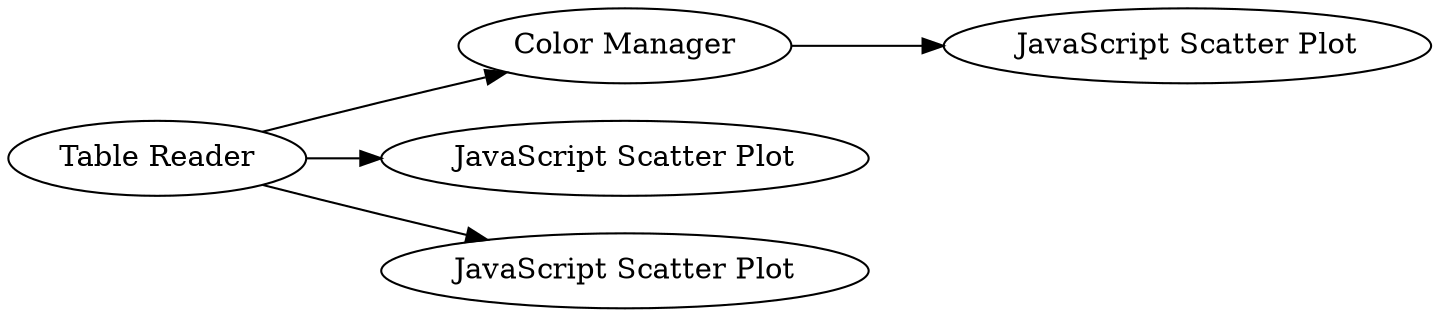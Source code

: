digraph {
	3 [label="Color Manager"]
	9 [label="JavaScript Scatter Plot"]
	10 [label="JavaScript Scatter Plot"]
	13 [label="Table Reader"]
	14 [label="JavaScript Scatter Plot"]
	3 -> 9
	13 -> 14
	13 -> 10
	13 -> 3
	rankdir=LR
}

